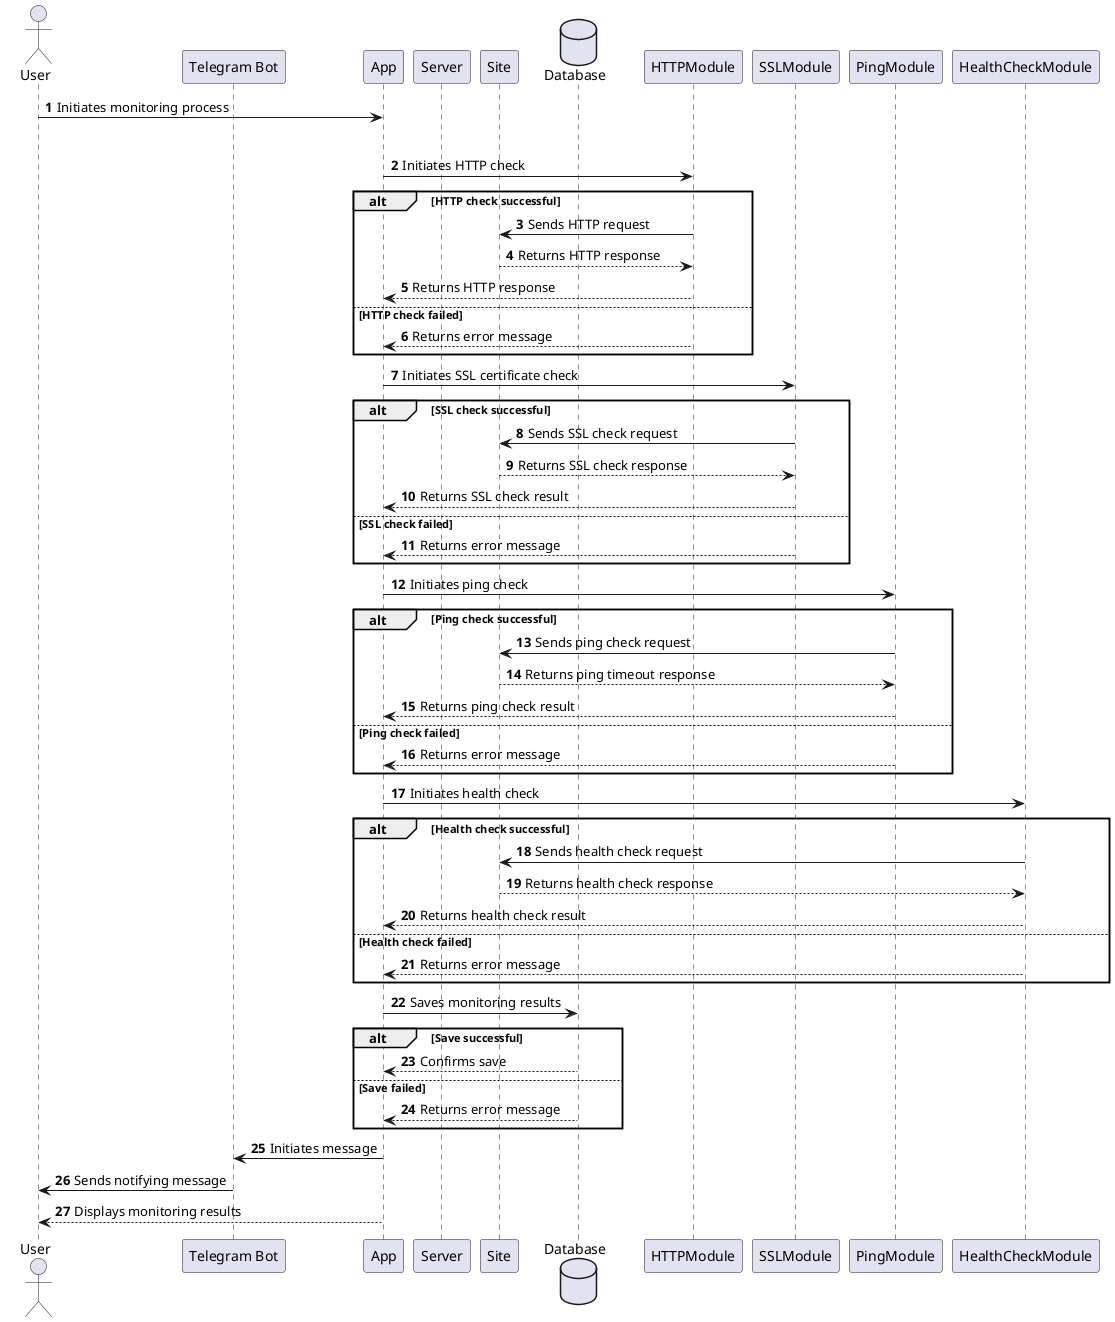@startuml
autonumber
actor User
participant "Telegram Bot" as Bot
participant "App" as App
participant "Server" as Server
participant "Site" as Site
database "Database" as Database


User -> App: Initiates monitoring process

loop for each site in config file
    App -> HTTPModule: Initiates HTTP check
    alt HTTP check successful
        HTTPModule -> Site: Sends HTTP request
        Site --> HTTPModule: Returns HTTP response
        HTTPModule --> App: Returns HTTP response
    else HTTP check failed
        HTTPModule --> App: Returns error message
    end

    App -> SSLModule: Initiates SSL certificate check
    alt SSL check successful
        SSLModule -> Site: Sends SSL check request
        Site --> SSLModule: Returns SSL check response
        SSLModule --> App: Returns SSL check result
    else SSL check failed
        SSLModule --> App: Returns error message
    end

    App -> PingModule: Initiates ping check
    alt Ping check successful
        PingModule -> Site: Sends ping check request
        Site --> PingModule: Returns ping timeout response
        PingModule --> App: Returns ping check result
    else Ping check failed
        PingModule --> App: Returns error message
    end

    App -> HealthCheckModule: Initiates health check
    alt Health check successful
        HealthCheckModule -> Site: Sends health check request
        Site --> HealthCheckModule: Returns health check response
        HealthCheckModule --> App: Returns health check result
    else Health check failed
        HealthCheckModule --> App: Returns error message
    end

    App -> Database: Saves monitoring results
    alt Save successful
        Database --> App: Confirms save
    else Save failed
        Database --> App: Returns error message
    end

App -> Bot: Initiates message
Bot -> User: Sends notifying message

App --> User: Displays monitoring results
@enduml
